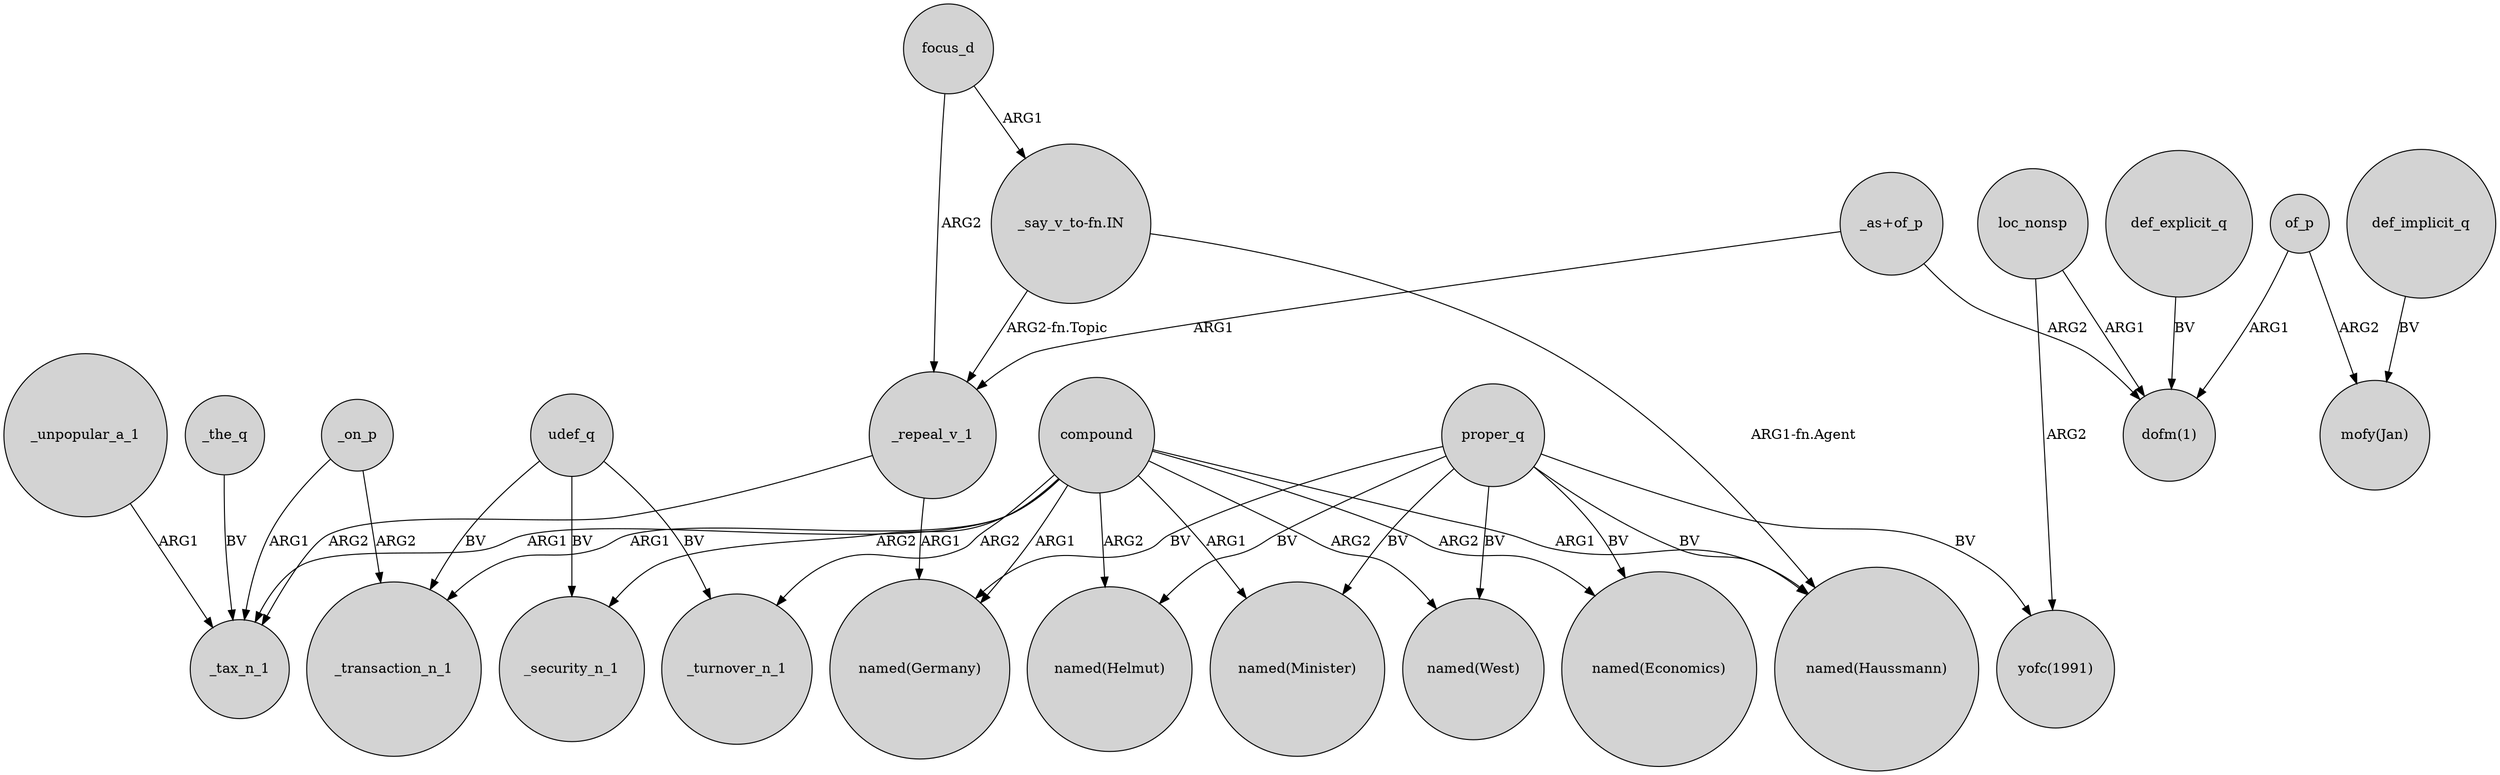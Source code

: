 digraph {
	node [shape=circle style=filled]
	compound -> "named(West)" [label=ARG2]
	proper_q -> "named(Germany)" [label=BV]
	loc_nonsp -> "yofc(1991)" [label=ARG2]
	compound -> "named(Haussmann)" [label=ARG1]
	_repeal_v_1 -> _tax_n_1 [label=ARG2]
	proper_q -> "yofc(1991)" [label=BV]
	_the_q -> _tax_n_1 [label=BV]
	compound -> "named(Economics)" [label=ARG2]
	compound -> _security_n_1 [label=ARG2]
	_on_p -> _transaction_n_1 [label=ARG2]
	proper_q -> "named(West)" [label=BV]
	compound -> "named(Minister)" [label=ARG1]
	compound -> _tax_n_1 [label=ARG1]
	focus_d -> "_say_v_to-fn.IN" [label=ARG1]
	proper_q -> "named(Minister)" [label=BV]
	proper_q -> "named(Economics)" [label=BV]
	compound -> "named(Helmut)" [label=ARG2]
	def_implicit_q -> "mofy(Jan)" [label=BV]
	"_say_v_to-fn.IN" -> "named(Haussmann)" [label="ARG1-fn.Agent"]
	proper_q -> "named(Helmut)" [label=BV]
	compound -> "named(Germany)" [label=ARG1]
	def_explicit_q -> "dofm(1)" [label=BV]
	udef_q -> _transaction_n_1 [label=BV]
	compound -> _transaction_n_1 [label=ARG1]
	"_as+of_p" -> "dofm(1)" [label=ARG2]
	proper_q -> "named(Haussmann)" [label=BV]
	_repeal_v_1 -> "named(Germany)" [label=ARG1]
	focus_d -> _repeal_v_1 [label=ARG2]
	_unpopular_a_1 -> _tax_n_1 [label=ARG1]
	udef_q -> _turnover_n_1 [label=BV]
	compound -> _turnover_n_1 [label=ARG2]
	_on_p -> _tax_n_1 [label=ARG1]
	"_as+of_p" -> _repeal_v_1 [label=ARG1]
	of_p -> "mofy(Jan)" [label=ARG2]
	loc_nonsp -> "dofm(1)" [label=ARG1]
	"_say_v_to-fn.IN" -> _repeal_v_1 [label="ARG2-fn.Topic"]
	udef_q -> _security_n_1 [label=BV]
	of_p -> "dofm(1)" [label=ARG1]
}

